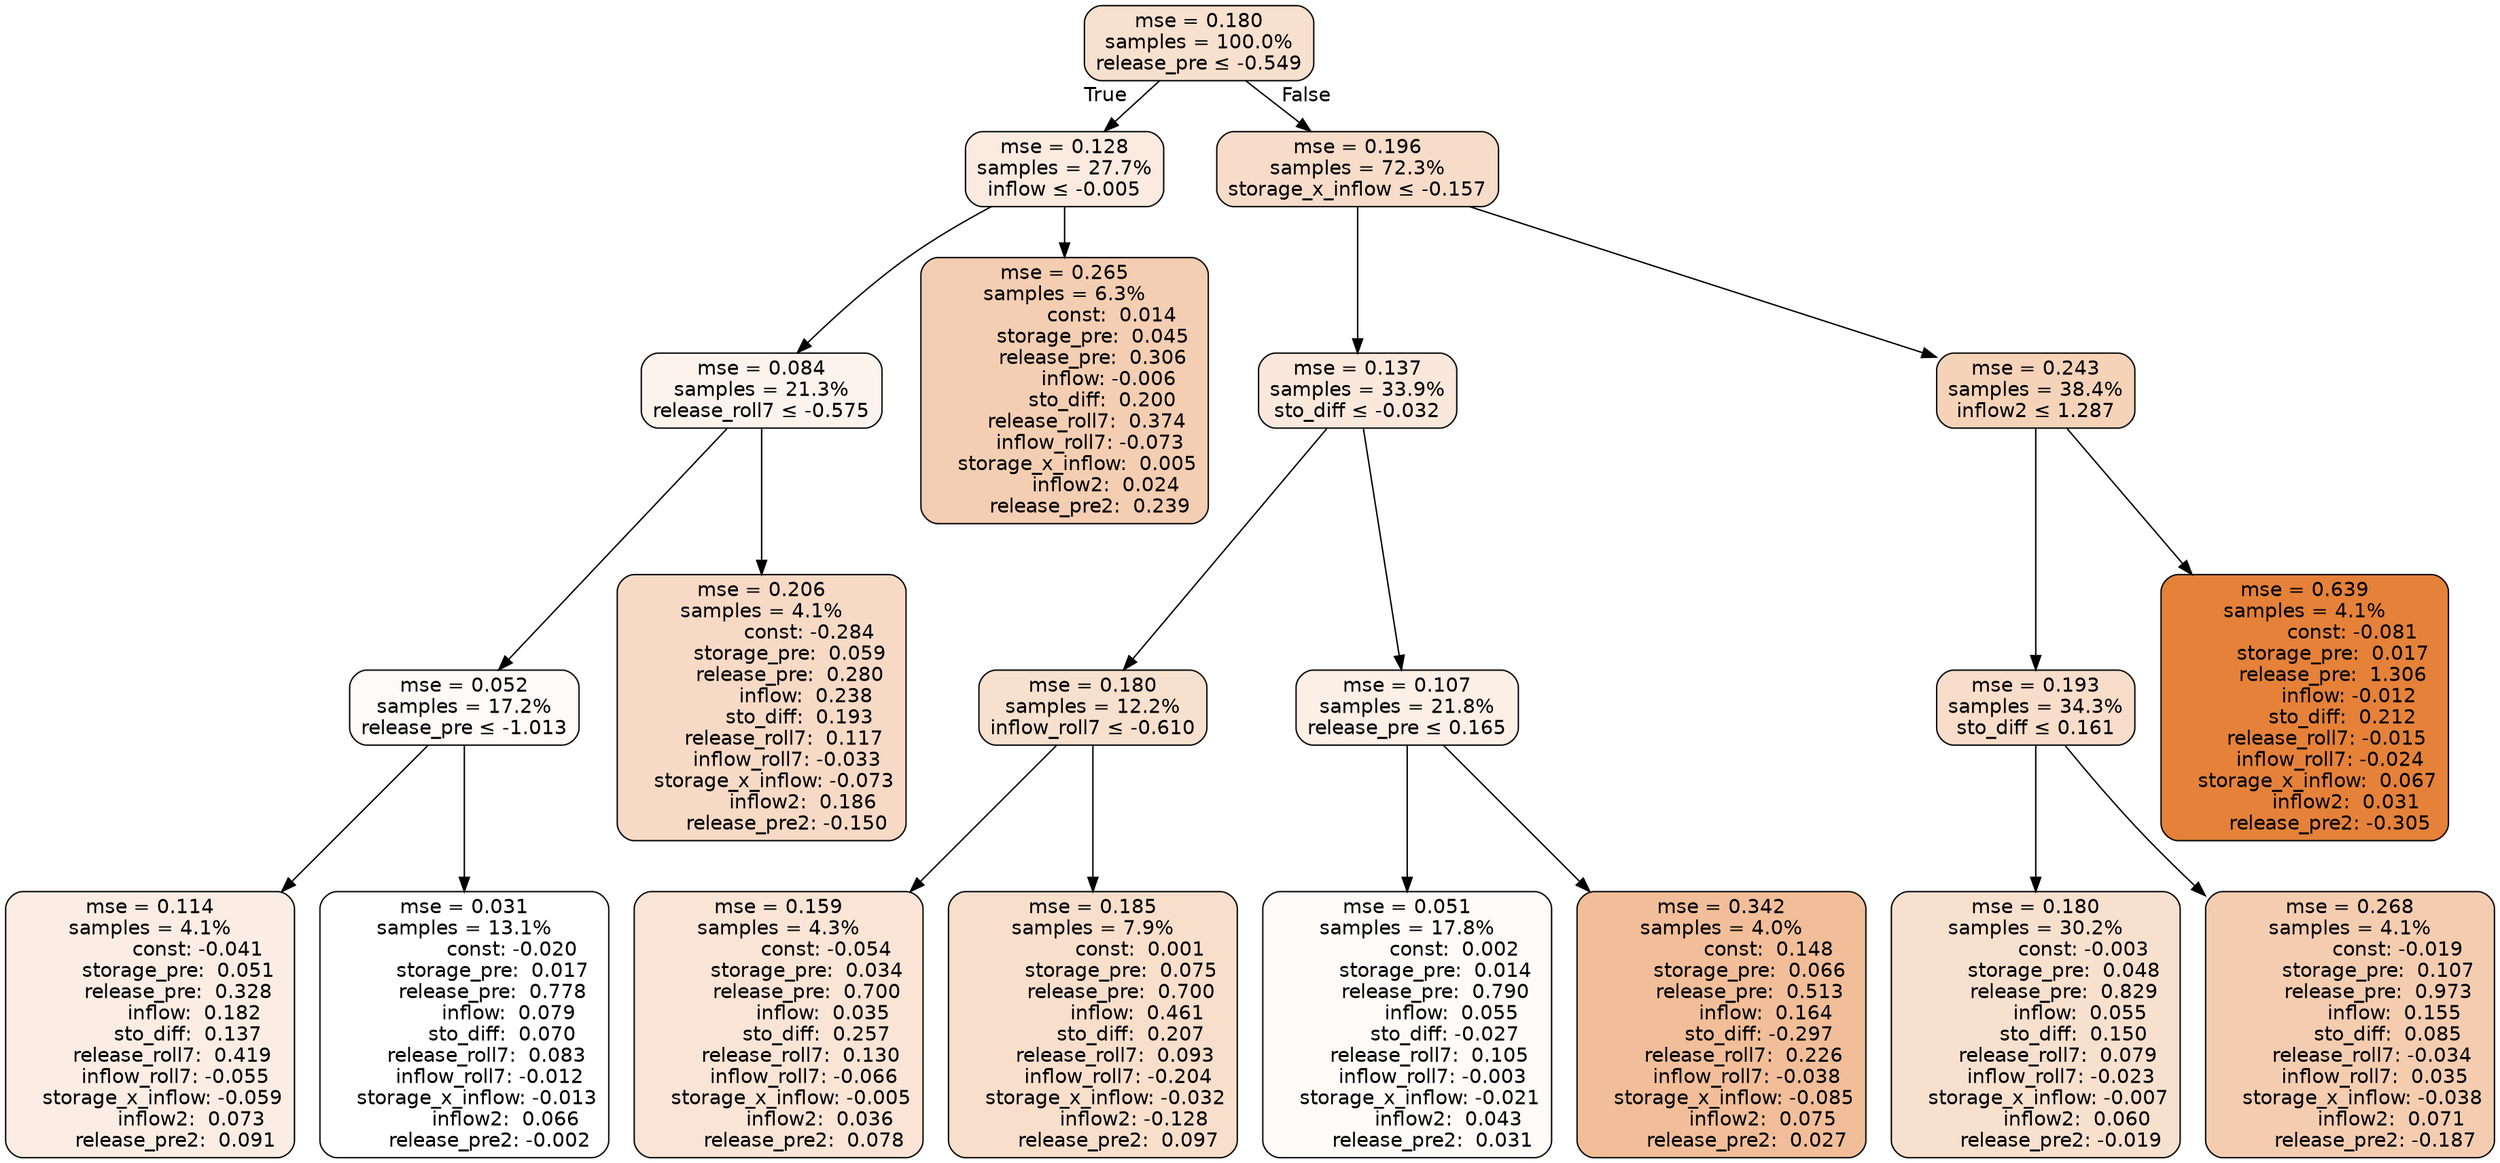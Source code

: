 digraph tree {
bgcolor="transparent"
node [shape=rectangle, style="filled, rounded", color="black", fontname=helvetica] ;
edge [fontname=helvetica] ;
	"0" [label="mse = 0.180
samples = 100.0%
release_pre &le; -0.549", fillcolor="#f8e0ce"]
	"1" [label="mse = 0.128
samples = 27.7%
inflow &le; -0.005", fillcolor="#faeadf"]
	"2" [label="mse = 0.084
samples = 21.3%
release_roll7 &le; -0.575", fillcolor="#fcf3ed"]
	"3" [label="mse = 0.052
samples = 17.2%
release_pre &le; -1.013", fillcolor="#fefaf8"]
	"4" [label="mse = 0.114
samples = 4.1%
               const: -0.041
         storage_pre:  0.051
         release_pre:  0.328
              inflow:  0.182
            sto_diff:  0.137
       release_roll7:  0.419
        inflow_roll7: -0.055
    storage_x_inflow: -0.059
             inflow2:  0.073
        release_pre2:  0.091", fillcolor="#fbede3"]
	"5" [label="mse = 0.031
samples = 13.1%
               const: -0.020
         storage_pre:  0.017
         release_pre:  0.778
              inflow:  0.079
            sto_diff:  0.070
       release_roll7:  0.083
        inflow_roll7: -0.012
    storage_x_inflow: -0.013
             inflow2:  0.066
        release_pre2: -0.002", fillcolor="#ffffff"]
	"6" [label="mse = 0.206
samples = 4.1%
               const: -0.284
         storage_pre:  0.059
         release_pre:  0.280
              inflow:  0.238
            sto_diff:  0.193
       release_roll7:  0.117
        inflow_roll7: -0.033
    storage_x_inflow: -0.073
             inflow2:  0.186
        release_pre2: -0.150", fillcolor="#f7dac6"]
	"7" [label="mse = 0.265
samples = 6.3%
               const:  0.014
         storage_pre:  0.045
         release_pre:  0.306
              inflow: -0.006
            sto_diff:  0.200
       release_roll7:  0.374
        inflow_roll7: -0.073
    storage_x_inflow:  0.005
             inflow2:  0.024
        release_pre2:  0.239", fillcolor="#f4ceb2"]
	"8" [label="mse = 0.196
samples = 72.3%
storage_x_inflow &le; -0.157", fillcolor="#f7dcc9"]
	"9" [label="mse = 0.137
samples = 33.9%
sto_diff &le; -0.032", fillcolor="#fae8dc"]
	"10" [label="mse = 0.180
samples = 12.2%
inflow_roll7 &le; -0.610", fillcolor="#f8e0ce"]
	"11" [label="mse = 0.159
samples = 4.3%
               const: -0.054
         storage_pre:  0.034
         release_pre:  0.700
              inflow:  0.035
            sto_diff:  0.257
       release_roll7:  0.130
        inflow_roll7: -0.066
    storage_x_inflow: -0.005
             inflow2:  0.036
        release_pre2:  0.078", fillcolor="#f9e4d5"]
	"12" [label="mse = 0.185
samples = 7.9%
               const:  0.001
         storage_pre:  0.075
         release_pre:  0.700
              inflow:  0.461
            sto_diff:  0.207
       release_roll7:  0.093
        inflow_roll7: -0.204
    storage_x_inflow: -0.032
             inflow2: -0.128
        release_pre2:  0.097", fillcolor="#f8dfcc"]
	"13" [label="mse = 0.107
samples = 21.8%
release_pre &le; 0.165", fillcolor="#fbefe6"]
	"14" [label="mse = 0.051
samples = 17.8%
               const:  0.002
         storage_pre:  0.014
         release_pre:  0.790
              inflow:  0.055
            sto_diff: -0.027
       release_roll7:  0.105
        inflow_roll7: -0.003
    storage_x_inflow: -0.021
             inflow2:  0.043
        release_pre2:  0.031", fillcolor="#fefaf8"]
	"15" [label="mse = 0.342
samples = 4.0%
               const:  0.148
         storage_pre:  0.066
         release_pre:  0.513
              inflow:  0.164
            sto_diff: -0.297
       release_roll7:  0.226
        inflow_roll7: -0.038
    storage_x_inflow: -0.085
             inflow2:  0.075
        release_pre2:  0.027", fillcolor="#f1be99"]
	"16" [label="mse = 0.243
samples = 38.4%
inflow2 &le; 1.287", fillcolor="#f5d3b9"]
	"17" [label="mse = 0.193
samples = 34.3%
sto_diff &le; 0.161", fillcolor="#f8ddca"]
	"18" [label="mse = 0.180
samples = 30.2%
               const: -0.003
         storage_pre:  0.048
         release_pre:  0.829
              inflow:  0.055
            sto_diff:  0.150
       release_roll7:  0.079
        inflow_roll7: -0.023
    storage_x_inflow: -0.007
             inflow2:  0.060
        release_pre2: -0.019", fillcolor="#f8e0ce"]
	"19" [label="mse = 0.268
samples = 4.1%
               const: -0.019
         storage_pre:  0.107
         release_pre:  0.973
              inflow:  0.155
            sto_diff:  0.085
       release_roll7: -0.034
        inflow_roll7:  0.035
    storage_x_inflow: -0.038
             inflow2:  0.071
        release_pre2: -0.187", fillcolor="#f4cdb1"]
	"20" [label="mse = 0.639
samples = 4.1%
               const: -0.081
         storage_pre:  0.017
         release_pre:  1.306
              inflow: -0.012
            sto_diff:  0.212
       release_roll7: -0.015
        inflow_roll7: -0.024
    storage_x_inflow:  0.067
             inflow2:  0.031
        release_pre2: -0.305", fillcolor="#e58139"]

	"0" -> "1" [labeldistance=2.5, labelangle=45, headlabel="True"]
	"1" -> "2"
	"2" -> "3"
	"3" -> "4"
	"3" -> "5"
	"2" -> "6"
	"1" -> "7"
	"0" -> "8" [labeldistance=2.5, labelangle=-45, headlabel="False"]
	"8" -> "9"
	"9" -> "10"
	"10" -> "11"
	"10" -> "12"
	"9" -> "13"
	"13" -> "14"
	"13" -> "15"
	"8" -> "16"
	"16" -> "17"
	"17" -> "18"
	"17" -> "19"
	"16" -> "20"
}

